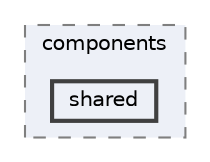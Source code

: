 digraph "packages/cli/src/ui/components/shared"
{
 // LATEX_PDF_SIZE
  bgcolor="transparent";
  edge [fontname=Helvetica,fontsize=10,labelfontname=Helvetica,labelfontsize=10];
  node [fontname=Helvetica,fontsize=10,shape=box,height=0.2,width=0.4];
  compound=true
  subgraph clusterdir_9b0529e4fb06a1564016db69884f72fa {
    graph [ bgcolor="#edf0f7", pencolor="grey50", label="components", fontname=Helvetica,fontsize=10 style="filled,dashed", URL="dir_9b0529e4fb06a1564016db69884f72fa.html",tooltip=""]
  dir_85ca2347cdbe9fc14fb366292d88618b [label="shared", fillcolor="#edf0f7", color="grey25", style="filled,bold", URL="dir_85ca2347cdbe9fc14fb366292d88618b.html",tooltip=""];
  }
}
